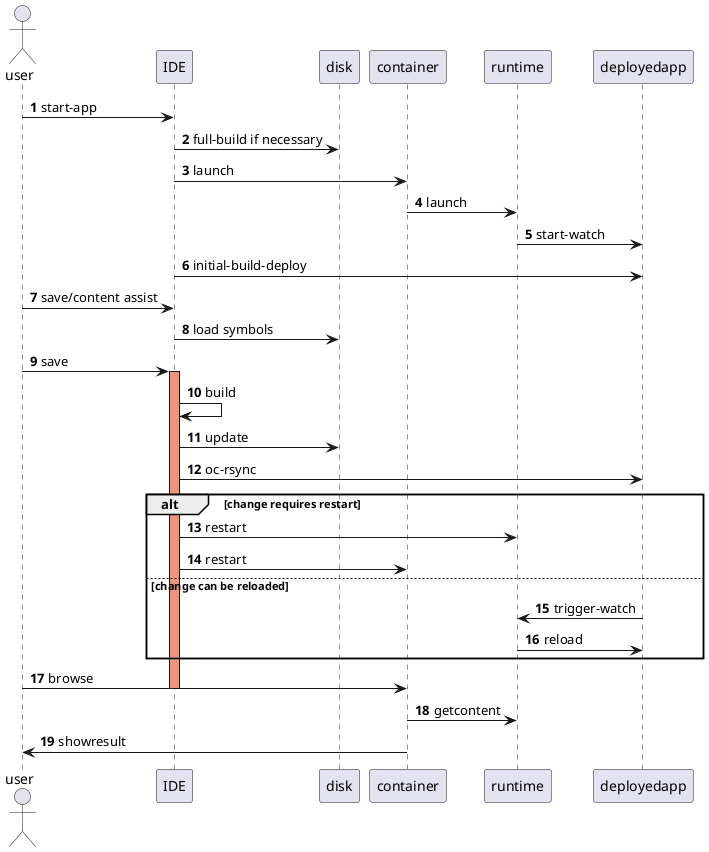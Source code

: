 @startuml
autonumber

actor user

user -> IDE: start-app
IDE -> disk: full-build if necessary
IDE -> container: launch
container -> runtime: launch
runtime -> deployedapp: start-watch
IDE -> deployedapp: initial-build-deploy
user -> IDE: save/content assist
IDE -> disk: load symbols
user -> IDE: save
activate IDE #DarkSalmon

IDE -> IDE: build
IDE -> disk: update
IDE -> deployedapp: oc-rsync

alt change requires restart
IDE -> runtime: restart
IDE -> container: restart
else change can be reloaded
deployedapp -> runtime: trigger-watch
runtime -> deployedapp: reload
end

user -> container: browse
deactivate IDE
container -> runtime: getcontent
container -> user: showresult


@enduml